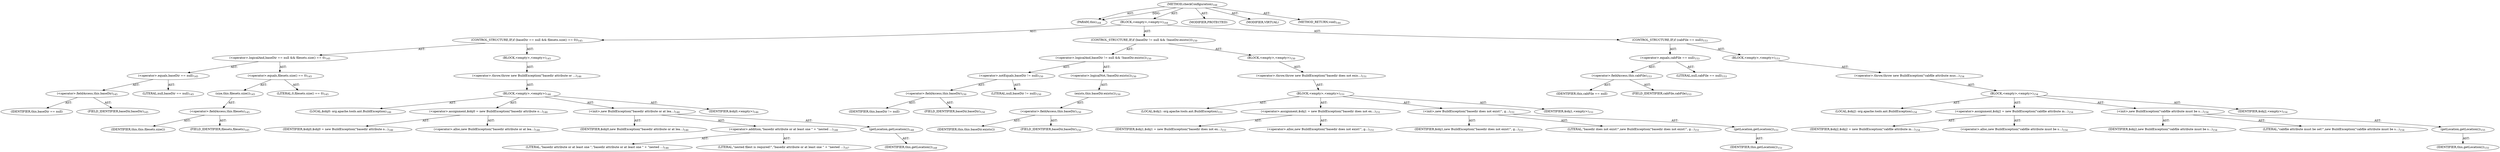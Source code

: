 digraph "checkConfiguration" {  
"111669149702" [label = <(METHOD,checkConfiguration)<SUB>144</SUB>> ]
"115964116994" [label = <(PARAM,this)<SUB>144</SUB>> ]
"25769803782" [label = <(BLOCK,&lt;empty&gt;,&lt;empty&gt;)<SUB>144</SUB>> ]
"47244640256" [label = <(CONTROL_STRUCTURE,IF,if (baseDir == null &amp;&amp; filesets.size() == 0))<SUB>145</SUB>> ]
"30064771084" [label = <(&lt;operator&gt;.logicalAnd,baseDir == null &amp;&amp; filesets.size() == 0)<SUB>145</SUB>> ]
"30064771085" [label = <(&lt;operator&gt;.equals,baseDir == null)<SUB>145</SUB>> ]
"30064771086" [label = <(&lt;operator&gt;.fieldAccess,this.baseDir)<SUB>145</SUB>> ]
"68719476773" [label = <(IDENTIFIER,this,baseDir == null)> ]
"55834574854" [label = <(FIELD_IDENTIFIER,baseDir,baseDir)<SUB>145</SUB>> ]
"90194313216" [label = <(LITERAL,null,baseDir == null)<SUB>145</SUB>> ]
"30064771087" [label = <(&lt;operator&gt;.equals,filesets.size() == 0)<SUB>145</SUB>> ]
"30064771088" [label = <(size,this.filesets.size())<SUB>145</SUB>> ]
"30064771089" [label = <(&lt;operator&gt;.fieldAccess,this.filesets)<SUB>145</SUB>> ]
"68719476774" [label = <(IDENTIFIER,this,this.filesets.size())> ]
"55834574855" [label = <(FIELD_IDENTIFIER,filesets,filesets)<SUB>145</SUB>> ]
"90194313217" [label = <(LITERAL,0,filesets.size() == 0)<SUB>145</SUB>> ]
"25769803783" [label = <(BLOCK,&lt;empty&gt;,&lt;empty&gt;)<SUB>145</SUB>> ]
"30064771090" [label = <(&lt;operator&gt;.throw,throw new BuildException(&quot;basedir attribute or ...)<SUB>146</SUB>> ]
"25769803784" [label = <(BLOCK,&lt;empty&gt;,&lt;empty&gt;)<SUB>146</SUB>> ]
"94489280512" [label = <(LOCAL,$obj0: org.apache.tools.ant.BuildException)<SUB>146</SUB>> ]
"30064771091" [label = <(&lt;operator&gt;.assignment,$obj0 = new BuildException(&quot;basedir attribute o...)<SUB>146</SUB>> ]
"68719476775" [label = <(IDENTIFIER,$obj0,$obj0 = new BuildException(&quot;basedir attribute o...)<SUB>146</SUB>> ]
"30064771092" [label = <(&lt;operator&gt;.alloc,new BuildException(&quot;basedir attribute or at lea...)<SUB>146</SUB>> ]
"30064771093" [label = <(&lt;init&gt;,new BuildException(&quot;basedir attribute or at lea...)<SUB>146</SUB>> ]
"68719476776" [label = <(IDENTIFIER,$obj0,new BuildException(&quot;basedir attribute or at lea...)<SUB>146</SUB>> ]
"30064771094" [label = <(&lt;operator&gt;.addition,&quot;basedir attribute or at least one &quot; + &quot;nested ...)<SUB>146</SUB>> ]
"90194313218" [label = <(LITERAL,&quot;basedir attribute or at least one &quot;,&quot;basedir attribute or at least one &quot; + &quot;nested ...)<SUB>146</SUB>> ]
"90194313219" [label = <(LITERAL,&quot;nested filest is required!&quot;,&quot;basedir attribute or at least one &quot; + &quot;nested ...)<SUB>147</SUB>> ]
"30064771095" [label = <(getLocation,getLocation())<SUB>148</SUB>> ]
"68719476738" [label = <(IDENTIFIER,this,getLocation())<SUB>148</SUB>> ]
"68719476777" [label = <(IDENTIFIER,$obj0,&lt;empty&gt;)<SUB>146</SUB>> ]
"47244640257" [label = <(CONTROL_STRUCTURE,IF,if (baseDir != null &amp;&amp; !baseDir.exists()))<SUB>150</SUB>> ]
"30064771096" [label = <(&lt;operator&gt;.logicalAnd,baseDir != null &amp;&amp; !baseDir.exists())<SUB>150</SUB>> ]
"30064771097" [label = <(&lt;operator&gt;.notEquals,baseDir != null)<SUB>150</SUB>> ]
"30064771098" [label = <(&lt;operator&gt;.fieldAccess,this.baseDir)<SUB>150</SUB>> ]
"68719476778" [label = <(IDENTIFIER,this,baseDir != null)> ]
"55834574856" [label = <(FIELD_IDENTIFIER,baseDir,baseDir)<SUB>150</SUB>> ]
"90194313220" [label = <(LITERAL,null,baseDir != null)<SUB>150</SUB>> ]
"30064771099" [label = <(&lt;operator&gt;.logicalNot,!baseDir.exists())<SUB>150</SUB>> ]
"30064771100" [label = <(exists,this.baseDir.exists())<SUB>150</SUB>> ]
"30064771101" [label = <(&lt;operator&gt;.fieldAccess,this.baseDir)<SUB>150</SUB>> ]
"68719476779" [label = <(IDENTIFIER,this,this.baseDir.exists())> ]
"55834574857" [label = <(FIELD_IDENTIFIER,baseDir,baseDir)<SUB>150</SUB>> ]
"25769803785" [label = <(BLOCK,&lt;empty&gt;,&lt;empty&gt;)<SUB>150</SUB>> ]
"30064771102" [label = <(&lt;operator&gt;.throw,throw new BuildException(&quot;basedir does not exis...)<SUB>151</SUB>> ]
"25769803786" [label = <(BLOCK,&lt;empty&gt;,&lt;empty&gt;)<SUB>151</SUB>> ]
"94489280513" [label = <(LOCAL,$obj1: org.apache.tools.ant.BuildException)<SUB>151</SUB>> ]
"30064771103" [label = <(&lt;operator&gt;.assignment,$obj1 = new BuildException(&quot;basedir does not ex...)<SUB>151</SUB>> ]
"68719476780" [label = <(IDENTIFIER,$obj1,$obj1 = new BuildException(&quot;basedir does not ex...)<SUB>151</SUB>> ]
"30064771104" [label = <(&lt;operator&gt;.alloc,new BuildException(&quot;basedir does not exist!&quot;, g...)<SUB>151</SUB>> ]
"30064771105" [label = <(&lt;init&gt;,new BuildException(&quot;basedir does not exist!&quot;, g...)<SUB>151</SUB>> ]
"68719476781" [label = <(IDENTIFIER,$obj1,new BuildException(&quot;basedir does not exist!&quot;, g...)<SUB>151</SUB>> ]
"90194313221" [label = <(LITERAL,&quot;basedir does not exist!&quot;,new BuildException(&quot;basedir does not exist!&quot;, g...)<SUB>151</SUB>> ]
"30064771106" [label = <(getLocation,getLocation())<SUB>151</SUB>> ]
"68719476739" [label = <(IDENTIFIER,this,getLocation())<SUB>151</SUB>> ]
"68719476782" [label = <(IDENTIFIER,$obj1,&lt;empty&gt;)<SUB>151</SUB>> ]
"47244640258" [label = <(CONTROL_STRUCTURE,IF,if (cabFile == null))<SUB>153</SUB>> ]
"30064771107" [label = <(&lt;operator&gt;.equals,cabFile == null)<SUB>153</SUB>> ]
"30064771108" [label = <(&lt;operator&gt;.fieldAccess,this.cabFile)<SUB>153</SUB>> ]
"68719476783" [label = <(IDENTIFIER,this,cabFile == null)> ]
"55834574858" [label = <(FIELD_IDENTIFIER,cabFile,cabFile)<SUB>153</SUB>> ]
"90194313222" [label = <(LITERAL,null,cabFile == null)<SUB>153</SUB>> ]
"25769803787" [label = <(BLOCK,&lt;empty&gt;,&lt;empty&gt;)<SUB>153</SUB>> ]
"30064771109" [label = <(&lt;operator&gt;.throw,throw new BuildException(&quot;cabfile attribute mus...)<SUB>154</SUB>> ]
"25769803788" [label = <(BLOCK,&lt;empty&gt;,&lt;empty&gt;)<SUB>154</SUB>> ]
"94489280514" [label = <(LOCAL,$obj2: org.apache.tools.ant.BuildException)<SUB>154</SUB>> ]
"30064771110" [label = <(&lt;operator&gt;.assignment,$obj2 = new BuildException(&quot;cabfile attribute m...)<SUB>154</SUB>> ]
"68719476784" [label = <(IDENTIFIER,$obj2,$obj2 = new BuildException(&quot;cabfile attribute m...)<SUB>154</SUB>> ]
"30064771111" [label = <(&lt;operator&gt;.alloc,new BuildException(&quot;cabfile attribute must be s...)<SUB>154</SUB>> ]
"30064771112" [label = <(&lt;init&gt;,new BuildException(&quot;cabfile attribute must be s...)<SUB>154</SUB>> ]
"68719476785" [label = <(IDENTIFIER,$obj2,new BuildException(&quot;cabfile attribute must be s...)<SUB>154</SUB>> ]
"90194313223" [label = <(LITERAL,&quot;cabfile attribute must be set!&quot;,new BuildException(&quot;cabfile attribute must be s...)<SUB>154</SUB>> ]
"30064771113" [label = <(getLocation,getLocation())<SUB>155</SUB>> ]
"68719476740" [label = <(IDENTIFIER,this,getLocation())<SUB>155</SUB>> ]
"68719476786" [label = <(IDENTIFIER,$obj2,&lt;empty&gt;)<SUB>154</SUB>> ]
"133143986196" [label = <(MODIFIER,PROTECTED)> ]
"133143986197" [label = <(MODIFIER,VIRTUAL)> ]
"128849018886" [label = <(METHOD_RETURN,void)<SUB>144</SUB>> ]
  "111669149702" -> "115964116994"  [ label = "AST: "] 
  "111669149702" -> "25769803782"  [ label = "AST: "] 
  "111669149702" -> "133143986196"  [ label = "AST: "] 
  "111669149702" -> "133143986197"  [ label = "AST: "] 
  "111669149702" -> "128849018886"  [ label = "AST: "] 
  "25769803782" -> "47244640256"  [ label = "AST: "] 
  "25769803782" -> "47244640257"  [ label = "AST: "] 
  "25769803782" -> "47244640258"  [ label = "AST: "] 
  "47244640256" -> "30064771084"  [ label = "AST: "] 
  "47244640256" -> "25769803783"  [ label = "AST: "] 
  "30064771084" -> "30064771085"  [ label = "AST: "] 
  "30064771084" -> "30064771087"  [ label = "AST: "] 
  "30064771085" -> "30064771086"  [ label = "AST: "] 
  "30064771085" -> "90194313216"  [ label = "AST: "] 
  "30064771086" -> "68719476773"  [ label = "AST: "] 
  "30064771086" -> "55834574854"  [ label = "AST: "] 
  "30064771087" -> "30064771088"  [ label = "AST: "] 
  "30064771087" -> "90194313217"  [ label = "AST: "] 
  "30064771088" -> "30064771089"  [ label = "AST: "] 
  "30064771089" -> "68719476774"  [ label = "AST: "] 
  "30064771089" -> "55834574855"  [ label = "AST: "] 
  "25769803783" -> "30064771090"  [ label = "AST: "] 
  "30064771090" -> "25769803784"  [ label = "AST: "] 
  "25769803784" -> "94489280512"  [ label = "AST: "] 
  "25769803784" -> "30064771091"  [ label = "AST: "] 
  "25769803784" -> "30064771093"  [ label = "AST: "] 
  "25769803784" -> "68719476777"  [ label = "AST: "] 
  "30064771091" -> "68719476775"  [ label = "AST: "] 
  "30064771091" -> "30064771092"  [ label = "AST: "] 
  "30064771093" -> "68719476776"  [ label = "AST: "] 
  "30064771093" -> "30064771094"  [ label = "AST: "] 
  "30064771093" -> "30064771095"  [ label = "AST: "] 
  "30064771094" -> "90194313218"  [ label = "AST: "] 
  "30064771094" -> "90194313219"  [ label = "AST: "] 
  "30064771095" -> "68719476738"  [ label = "AST: "] 
  "47244640257" -> "30064771096"  [ label = "AST: "] 
  "47244640257" -> "25769803785"  [ label = "AST: "] 
  "30064771096" -> "30064771097"  [ label = "AST: "] 
  "30064771096" -> "30064771099"  [ label = "AST: "] 
  "30064771097" -> "30064771098"  [ label = "AST: "] 
  "30064771097" -> "90194313220"  [ label = "AST: "] 
  "30064771098" -> "68719476778"  [ label = "AST: "] 
  "30064771098" -> "55834574856"  [ label = "AST: "] 
  "30064771099" -> "30064771100"  [ label = "AST: "] 
  "30064771100" -> "30064771101"  [ label = "AST: "] 
  "30064771101" -> "68719476779"  [ label = "AST: "] 
  "30064771101" -> "55834574857"  [ label = "AST: "] 
  "25769803785" -> "30064771102"  [ label = "AST: "] 
  "30064771102" -> "25769803786"  [ label = "AST: "] 
  "25769803786" -> "94489280513"  [ label = "AST: "] 
  "25769803786" -> "30064771103"  [ label = "AST: "] 
  "25769803786" -> "30064771105"  [ label = "AST: "] 
  "25769803786" -> "68719476782"  [ label = "AST: "] 
  "30064771103" -> "68719476780"  [ label = "AST: "] 
  "30064771103" -> "30064771104"  [ label = "AST: "] 
  "30064771105" -> "68719476781"  [ label = "AST: "] 
  "30064771105" -> "90194313221"  [ label = "AST: "] 
  "30064771105" -> "30064771106"  [ label = "AST: "] 
  "30064771106" -> "68719476739"  [ label = "AST: "] 
  "47244640258" -> "30064771107"  [ label = "AST: "] 
  "47244640258" -> "25769803787"  [ label = "AST: "] 
  "30064771107" -> "30064771108"  [ label = "AST: "] 
  "30064771107" -> "90194313222"  [ label = "AST: "] 
  "30064771108" -> "68719476783"  [ label = "AST: "] 
  "30064771108" -> "55834574858"  [ label = "AST: "] 
  "25769803787" -> "30064771109"  [ label = "AST: "] 
  "30064771109" -> "25769803788"  [ label = "AST: "] 
  "25769803788" -> "94489280514"  [ label = "AST: "] 
  "25769803788" -> "30064771110"  [ label = "AST: "] 
  "25769803788" -> "30064771112"  [ label = "AST: "] 
  "25769803788" -> "68719476786"  [ label = "AST: "] 
  "30064771110" -> "68719476784"  [ label = "AST: "] 
  "30064771110" -> "30064771111"  [ label = "AST: "] 
  "30064771112" -> "68719476785"  [ label = "AST: "] 
  "30064771112" -> "90194313223"  [ label = "AST: "] 
  "30064771112" -> "30064771113"  [ label = "AST: "] 
  "30064771113" -> "68719476740"  [ label = "AST: "] 
  "111669149702" -> "115964116994"  [ label = "DDG: "] 
}
